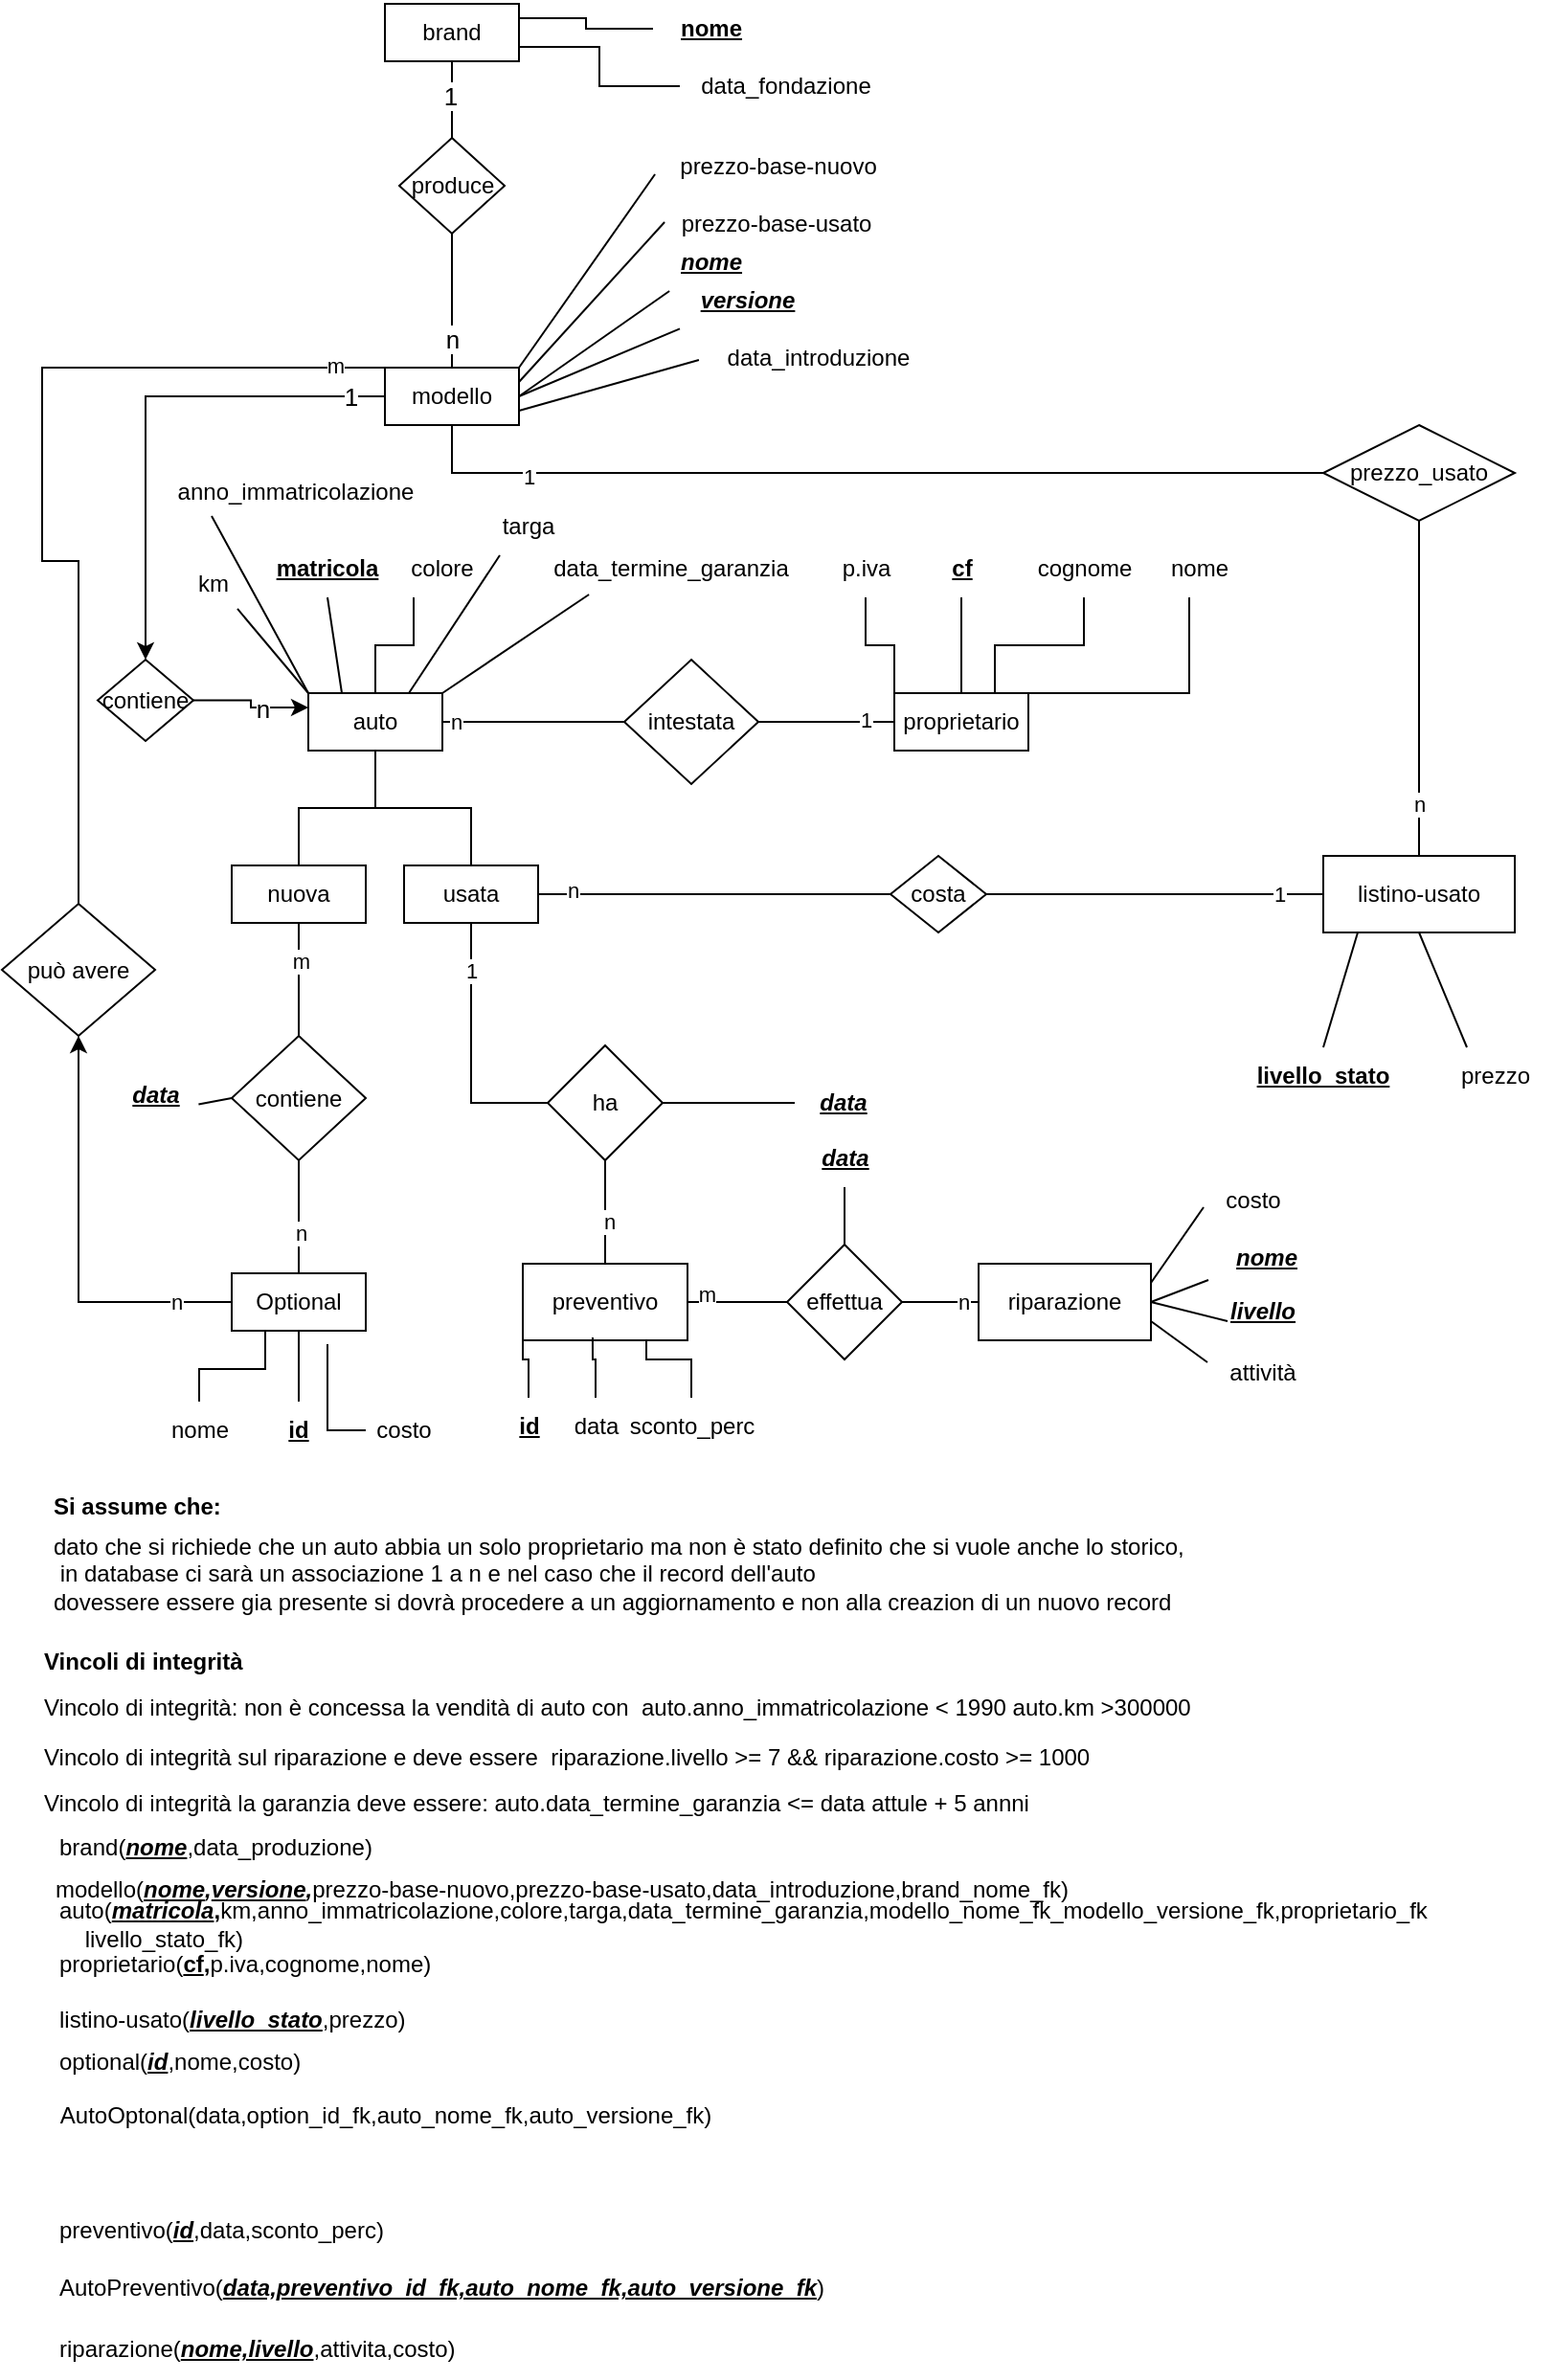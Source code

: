 <mxfile version="22.1.5" type="github">
  <diagram name="Pagina-1" id="jGf_04mg0V8zM4tONkqc">
    <mxGraphModel dx="1005" dy="646" grid="1" gridSize="10" guides="1" tooltips="1" connect="1" arrows="1" fold="1" page="1" pageScale="1" pageWidth="827" pageHeight="1169" math="0" shadow="0">
      <root>
        <mxCell id="0" />
        <mxCell id="1" parent="0" />
        <mxCell id="hDRF6CQTf330OuFsjU3R-10" style="edgeStyle=orthogonalEdgeStyle;rounded=0;orthogonalLoop=1;jettySize=auto;html=1;entryX=0;entryY=0.5;entryDx=0;entryDy=0;endArrow=none;endFill=0;" parent="1" source="hDRF6CQTf330OuFsjU3R-1" target="hDRF6CQTf330OuFsjU3R-9" edge="1">
          <mxGeometry relative="1" as="geometry" />
        </mxCell>
        <mxCell id="hDRF6CQTf330OuFsjU3R-26" value="n" style="edgeLabel;html=1;align=center;verticalAlign=middle;resizable=0;points=[];" parent="hDRF6CQTf330OuFsjU3R-10" vertex="1" connectable="0">
          <mxGeometry x="-0.34" relative="1" as="geometry">
            <mxPoint x="-25" as="offset" />
          </mxGeometry>
        </mxCell>
        <mxCell id="hDRF6CQTf330OuFsjU3R-1" value="auto" style="rounded=0;whiteSpace=wrap;html=1;" parent="1" vertex="1">
          <mxGeometry x="170" y="390" width="70" height="30" as="geometry" />
        </mxCell>
        <mxCell id="hDRF6CQTf330OuFsjU3R-15" style="edgeStyle=orthogonalEdgeStyle;rounded=0;orthogonalLoop=1;jettySize=auto;html=1;entryX=0.5;entryY=0;entryDx=0;entryDy=0;endArrow=none;endFill=0;exitX=0.5;exitY=1;exitDx=0;exitDy=0;" parent="1" source="hDRF6CQTf330OuFsjU3R-2" target="hDRF6CQTf330OuFsjU3R-14" edge="1">
          <mxGeometry relative="1" as="geometry">
            <mxPoint x="115" y="510" as="sourcePoint" />
            <mxPoint x="115" y="569" as="targetPoint" />
          </mxGeometry>
        </mxCell>
        <mxCell id="hDRF6CQTf330OuFsjU3R-31" value="m" style="edgeLabel;html=1;align=center;verticalAlign=middle;resizable=0;points=[];" parent="hDRF6CQTf330OuFsjU3R-15" vertex="1" connectable="0">
          <mxGeometry x="-0.322" y="1" relative="1" as="geometry">
            <mxPoint as="offset" />
          </mxGeometry>
        </mxCell>
        <mxCell id="hDRF6CQTf330OuFsjU3R-47" style="edgeStyle=orthogonalEdgeStyle;rounded=0;orthogonalLoop=1;jettySize=auto;html=1;entryX=0.5;entryY=1;entryDx=0;entryDy=0;endArrow=none;endFill=0;" parent="1" source="hDRF6CQTf330OuFsjU3R-2" target="hDRF6CQTf330OuFsjU3R-1" edge="1">
          <mxGeometry relative="1" as="geometry">
            <mxPoint x="200" y="440" as="targetPoint" />
          </mxGeometry>
        </mxCell>
        <mxCell id="hDRF6CQTf330OuFsjU3R-2" value="nuova" style="rounded=0;whiteSpace=wrap;html=1;" parent="1" vertex="1">
          <mxGeometry x="130" y="480" width="70" height="30" as="geometry" />
        </mxCell>
        <mxCell id="hDRF6CQTf330OuFsjU3R-48" style="edgeStyle=orthogonalEdgeStyle;rounded=0;orthogonalLoop=1;jettySize=auto;html=1;entryX=0.5;entryY=1;entryDx=0;entryDy=0;endArrow=none;endFill=0;" parent="1" source="hDRF6CQTf330OuFsjU3R-3" target="hDRF6CQTf330OuFsjU3R-1" edge="1">
          <mxGeometry relative="1" as="geometry" />
        </mxCell>
        <mxCell id="hDRF6CQTf330OuFsjU3R-3" value="usata" style="rounded=0;whiteSpace=wrap;html=1;" parent="1" vertex="1">
          <mxGeometry x="220" y="480" width="70" height="30" as="geometry" />
        </mxCell>
        <mxCell id="hDRF6CQTf330OuFsjU3R-94" value="" style="edgeStyle=orthogonalEdgeStyle;rounded=0;orthogonalLoop=1;jettySize=auto;html=1;" parent="1" source="hDRF6CQTf330OuFsjU3R-4" target="hDRF6CQTf330OuFsjU3R-93" edge="1">
          <mxGeometry relative="1" as="geometry" />
        </mxCell>
        <mxCell id="hDRF6CQTf330OuFsjU3R-97" value="n" style="edgeLabel;html=1;align=center;verticalAlign=middle;resizable=0;points=[];" parent="hDRF6CQTf330OuFsjU3R-94" vertex="1" connectable="0">
          <mxGeometry x="-0.735" relative="1" as="geometry">
            <mxPoint as="offset" />
          </mxGeometry>
        </mxCell>
        <mxCell id="hDRF6CQTf330OuFsjU3R-4" value="Optional" style="rounded=0;whiteSpace=wrap;html=1;" parent="1" vertex="1">
          <mxGeometry x="130" y="693" width="70" height="30" as="geometry" />
        </mxCell>
        <mxCell id="hDRF6CQTf330OuFsjU3R-11" style="edgeStyle=orthogonalEdgeStyle;rounded=0;orthogonalLoop=1;jettySize=auto;html=1;entryX=1;entryY=0.5;entryDx=0;entryDy=0;endArrow=none;endFill=0;" parent="1" source="hDRF6CQTf330OuFsjU3R-5" target="hDRF6CQTf330OuFsjU3R-9" edge="1">
          <mxGeometry relative="1" as="geometry" />
        </mxCell>
        <mxCell id="hDRF6CQTf330OuFsjU3R-27" value="1" style="edgeLabel;html=1;align=center;verticalAlign=middle;resizable=0;points=[];" parent="hDRF6CQTf330OuFsjU3R-11" vertex="1" connectable="0">
          <mxGeometry x="-0.564" y="-1" relative="1" as="geometry">
            <mxPoint as="offset" />
          </mxGeometry>
        </mxCell>
        <mxCell id="hDRF6CQTf330OuFsjU3R-5" value="proprietario" style="rounded=0;whiteSpace=wrap;html=1;" parent="1" vertex="1">
          <mxGeometry x="476" y="390" width="70" height="30" as="geometry" />
        </mxCell>
        <mxCell id="hDRF6CQTf330OuFsjU3R-9" value="intestata" style="rhombus;whiteSpace=wrap;html=1;" parent="1" vertex="1">
          <mxGeometry x="335" y="372.5" width="70" height="65" as="geometry" />
        </mxCell>
        <mxCell id="hDRF6CQTf330OuFsjU3R-16" style="edgeStyle=orthogonalEdgeStyle;rounded=0;orthogonalLoop=1;jettySize=auto;html=1;entryX=0.5;entryY=0;entryDx=0;entryDy=0;endArrow=none;endFill=0;exitX=0.5;exitY=1;exitDx=0;exitDy=0;" parent="1" source="hDRF6CQTf330OuFsjU3R-14" target="hDRF6CQTf330OuFsjU3R-4" edge="1">
          <mxGeometry relative="1" as="geometry">
            <mxPoint x="125" y="634" as="sourcePoint" />
            <mxPoint x="125" y="693" as="targetPoint" />
          </mxGeometry>
        </mxCell>
        <mxCell id="hDRF6CQTf330OuFsjU3R-30" value="n" style="edgeLabel;html=1;align=center;verticalAlign=middle;resizable=0;points=[];" parent="hDRF6CQTf330OuFsjU3R-16" vertex="1" connectable="0">
          <mxGeometry x="0.288" y="1" relative="1" as="geometry">
            <mxPoint as="offset" />
          </mxGeometry>
        </mxCell>
        <mxCell id="hDRF6CQTf330OuFsjU3R-14" value="contiene" style="rhombus;whiteSpace=wrap;html=1;" parent="1" vertex="1">
          <mxGeometry x="130" y="569" width="70" height="65" as="geometry" />
        </mxCell>
        <mxCell id="hDRF6CQTf330OuFsjU3R-20" value="&lt;b&gt;matricola&lt;/b&gt;" style="text;html=1;strokeColor=none;fillColor=none;align=center;verticalAlign=middle;whiteSpace=wrap;rounded=0;fontStyle=4" parent="1" vertex="1">
          <mxGeometry x="150" y="310" width="60" height="30" as="geometry" />
        </mxCell>
        <mxCell id="hDRF6CQTf330OuFsjU3R-40" style="edgeStyle=orthogonalEdgeStyle;rounded=0;orthogonalLoop=1;jettySize=auto;html=1;exitX=0.25;exitY=1;exitDx=0;exitDy=0;entryX=0.5;entryY=0;entryDx=0;entryDy=0;endArrow=none;endFill=0;" parent="1" source="hDRF6CQTf330OuFsjU3R-21" target="hDRF6CQTf330OuFsjU3R-1" edge="1">
          <mxGeometry relative="1" as="geometry" />
        </mxCell>
        <mxCell id="hDRF6CQTf330OuFsjU3R-21" value="colore" style="text;html=1;strokeColor=none;fillColor=none;align=center;verticalAlign=middle;whiteSpace=wrap;rounded=0;" parent="1" vertex="1">
          <mxGeometry x="210" y="310" width="60" height="30" as="geometry" />
        </mxCell>
        <mxCell id="hDRF6CQTf330OuFsjU3R-22" value="targa" style="text;html=1;strokeColor=none;fillColor=none;align=center;verticalAlign=middle;whiteSpace=wrap;rounded=0;" parent="1" vertex="1">
          <mxGeometry x="255" y="288" width="60" height="30" as="geometry" />
        </mxCell>
        <mxCell id="hDRF6CQTf330OuFsjU3R-39" style="edgeStyle=orthogonalEdgeStyle;rounded=0;orthogonalLoop=1;jettySize=auto;html=1;entryX=1;entryY=0;entryDx=0;entryDy=0;endArrow=none;endFill=0;" parent="1" source="hDRF6CQTf330OuFsjU3R-32" target="hDRF6CQTf330OuFsjU3R-5" edge="1">
          <mxGeometry relative="1" as="geometry">
            <Array as="points">
              <mxPoint x="630" y="390" />
            </Array>
          </mxGeometry>
        </mxCell>
        <mxCell id="hDRF6CQTf330OuFsjU3R-32" value="nome" style="text;html=1;align=center;verticalAlign=middle;resizable=0;points=[];autosize=1;strokeColor=none;fillColor=none;" parent="1" vertex="1">
          <mxGeometry x="610" y="310" width="50" height="30" as="geometry" />
        </mxCell>
        <mxCell id="hDRF6CQTf330OuFsjU3R-38" style="edgeStyle=orthogonalEdgeStyle;rounded=0;orthogonalLoop=1;jettySize=auto;html=1;entryX=0.75;entryY=0;entryDx=0;entryDy=0;endArrow=none;endFill=0;" parent="1" source="hDRF6CQTf330OuFsjU3R-33" target="hDRF6CQTf330OuFsjU3R-5" edge="1">
          <mxGeometry relative="1" as="geometry" />
        </mxCell>
        <mxCell id="hDRF6CQTf330OuFsjU3R-33" value="cognome" style="text;html=1;align=center;verticalAlign=middle;resizable=0;points=[];autosize=1;strokeColor=none;fillColor=none;" parent="1" vertex="1">
          <mxGeometry x="540" y="310" width="70" height="30" as="geometry" />
        </mxCell>
        <mxCell id="hDRF6CQTf330OuFsjU3R-37" style="edgeStyle=orthogonalEdgeStyle;rounded=0;orthogonalLoop=1;jettySize=auto;html=1;entryX=0.5;entryY=0;entryDx=0;entryDy=0;endArrow=none;endFill=0;" parent="1" source="hDRF6CQTf330OuFsjU3R-34" target="hDRF6CQTf330OuFsjU3R-5" edge="1">
          <mxGeometry relative="1" as="geometry" />
        </mxCell>
        <mxCell id="hDRF6CQTf330OuFsjU3R-34" value="&lt;b&gt;cf&lt;/b&gt;" style="text;html=1;align=center;verticalAlign=middle;resizable=0;points=[];autosize=1;strokeColor=none;fillColor=none;fontStyle=4" parent="1" vertex="1">
          <mxGeometry x="496" y="310" width="30" height="30" as="geometry" />
        </mxCell>
        <mxCell id="hDRF6CQTf330OuFsjU3R-36" style="edgeStyle=orthogonalEdgeStyle;rounded=0;orthogonalLoop=1;jettySize=auto;html=1;entryX=0;entryY=0;entryDx=0;entryDy=0;endArrow=none;endFill=0;" parent="1" source="hDRF6CQTf330OuFsjU3R-35" target="hDRF6CQTf330OuFsjU3R-5" edge="1">
          <mxGeometry relative="1" as="geometry" />
        </mxCell>
        <mxCell id="hDRF6CQTf330OuFsjU3R-35" value="p.iva" style="text;html=1;align=center;verticalAlign=middle;resizable=0;points=[];autosize=1;strokeColor=none;fillColor=none;" parent="1" vertex="1">
          <mxGeometry x="436" y="310" width="50" height="30" as="geometry" />
        </mxCell>
        <mxCell id="hDRF6CQTf330OuFsjU3R-57" value="" style="edgeStyle=orthogonalEdgeStyle;rounded=0;orthogonalLoop=1;jettySize=auto;html=1;endArrow=none;endFill=0;" parent="1" source="hDRF6CQTf330OuFsjU3R-43" target="hDRF6CQTf330OuFsjU3R-56" edge="1">
          <mxGeometry relative="1" as="geometry" />
        </mxCell>
        <mxCell id="hDRF6CQTf330OuFsjU3R-60" value="&lt;font style=&quot;font-size: 13px;&quot;&gt;1&lt;/font&gt;" style="edgeLabel;html=1;align=center;verticalAlign=middle;resizable=0;points=[];" parent="hDRF6CQTf330OuFsjU3R-57" vertex="1" connectable="0">
          <mxGeometry x="-0.1" y="-1" relative="1" as="geometry">
            <mxPoint as="offset" />
          </mxGeometry>
        </mxCell>
        <mxCell id="hDRF6CQTf330OuFsjU3R-43" value="brand" style="rounded=0;whiteSpace=wrap;html=1;" parent="1" vertex="1">
          <mxGeometry x="210" y="30" width="70" height="30" as="geometry" />
        </mxCell>
        <mxCell id="hDRF6CQTf330OuFsjU3R-80" value="" style="edgeStyle=orthogonalEdgeStyle;rounded=0;orthogonalLoop=1;jettySize=auto;html=1;" parent="1" source="hDRF6CQTf330OuFsjU3R-44" target="hDRF6CQTf330OuFsjU3R-79" edge="1">
          <mxGeometry relative="1" as="geometry" />
        </mxCell>
        <mxCell id="hDRF6CQTf330OuFsjU3R-83" value="&lt;font style=&quot;font-size: 13px;&quot;&gt;1&lt;/font&gt;" style="edgeLabel;html=1;align=center;verticalAlign=middle;resizable=0;points=[];" parent="hDRF6CQTf330OuFsjU3R-80" vertex="1" connectable="0">
          <mxGeometry x="-0.863" relative="1" as="geometry">
            <mxPoint as="offset" />
          </mxGeometry>
        </mxCell>
        <mxCell id="hDRF6CQTf330OuFsjU3R-44" value="modello" style="rounded=0;whiteSpace=wrap;html=1;" parent="1" vertex="1">
          <mxGeometry x="210" y="220" width="70" height="30" as="geometry" />
        </mxCell>
        <mxCell id="hDRF6CQTf330OuFsjU3R-73" style="edgeStyle=orthogonalEdgeStyle;rounded=0;orthogonalLoop=1;jettySize=auto;html=1;entryX=0.5;entryY=0;entryDx=0;entryDy=0;endArrow=none;endFill=0;" parent="1" source="hDRF6CQTf330OuFsjU3R-56" target="hDRF6CQTf330OuFsjU3R-44" edge="1">
          <mxGeometry relative="1" as="geometry" />
        </mxCell>
        <mxCell id="hDRF6CQTf330OuFsjU3R-78" value="&lt;font style=&quot;font-size: 13px;&quot;&gt;n&lt;/font&gt;" style="edgeLabel;html=1;align=center;verticalAlign=middle;resizable=0;points=[];" parent="hDRF6CQTf330OuFsjU3R-73" vertex="1" connectable="0">
          <mxGeometry x="0.571" relative="1" as="geometry">
            <mxPoint as="offset" />
          </mxGeometry>
        </mxCell>
        <mxCell id="hDRF6CQTf330OuFsjU3R-56" value="produce" style="rhombus;whiteSpace=wrap;html=1;rounded=0;" parent="1" vertex="1">
          <mxGeometry x="217.5" y="100" width="55" height="50" as="geometry" />
        </mxCell>
        <mxCell id="hDRF6CQTf330OuFsjU3R-69" style="edgeStyle=orthogonalEdgeStyle;rounded=0;orthogonalLoop=1;jettySize=auto;html=1;endArrow=none;endFill=0;" parent="1" source="hDRF6CQTf330OuFsjU3R-61" edge="1">
          <mxGeometry relative="1" as="geometry">
            <mxPoint x="180" y="730" as="targetPoint" />
          </mxGeometry>
        </mxCell>
        <mxCell id="hDRF6CQTf330OuFsjU3R-61" value="costo" style="text;html=1;strokeColor=none;fillColor=none;align=center;verticalAlign=middle;whiteSpace=wrap;rounded=0;" parent="1" vertex="1">
          <mxGeometry x="200" y="760" width="40" height="30" as="geometry" />
        </mxCell>
        <mxCell id="hDRF6CQTf330OuFsjU3R-67" style="edgeStyle=orthogonalEdgeStyle;rounded=0;orthogonalLoop=1;jettySize=auto;html=1;entryX=0.5;entryY=1;entryDx=0;entryDy=0;endArrow=none;endFill=0;" parent="1" source="hDRF6CQTf330OuFsjU3R-63" target="hDRF6CQTf330OuFsjU3R-4" edge="1">
          <mxGeometry relative="1" as="geometry" />
        </mxCell>
        <mxCell id="hDRF6CQTf330OuFsjU3R-63" value="&lt;b&gt;id&lt;/b&gt;" style="text;html=1;strokeColor=none;fillColor=none;align=center;verticalAlign=middle;whiteSpace=wrap;rounded=0;fontStyle=4" parent="1" vertex="1">
          <mxGeometry x="140" y="760" width="50" height="30" as="geometry" />
        </mxCell>
        <mxCell id="hDRF6CQTf330OuFsjU3R-76" style="edgeStyle=orthogonalEdgeStyle;rounded=0;orthogonalLoop=1;jettySize=auto;html=1;entryX=1;entryY=0.25;entryDx=0;entryDy=0;endArrow=none;endFill=0;" parent="1" source="hDRF6CQTf330OuFsjU3R-74" target="hDRF6CQTf330OuFsjU3R-43" edge="1">
          <mxGeometry relative="1" as="geometry" />
        </mxCell>
        <mxCell id="hDRF6CQTf330OuFsjU3R-74" value="&lt;b&gt;nome&lt;/b&gt;" style="text;html=1;align=center;verticalAlign=middle;resizable=0;points=[];autosize=1;strokeColor=none;fillColor=none;fontStyle=4" parent="1" vertex="1">
          <mxGeometry x="350" y="28" width="60" height="30" as="geometry" />
        </mxCell>
        <mxCell id="hDRF6CQTf330OuFsjU3R-77" style="edgeStyle=orthogonalEdgeStyle;rounded=0;orthogonalLoop=1;jettySize=auto;html=1;entryX=1;entryY=0.75;entryDx=0;entryDy=0;endArrow=none;endFill=0;" parent="1" source="hDRF6CQTf330OuFsjU3R-75" target="hDRF6CQTf330OuFsjU3R-43" edge="1">
          <mxGeometry relative="1" as="geometry" />
        </mxCell>
        <mxCell id="hDRF6CQTf330OuFsjU3R-75" value="data_fondazione" style="text;html=1;align=center;verticalAlign=middle;resizable=0;points=[];autosize=1;strokeColor=none;fillColor=none;" parent="1" vertex="1">
          <mxGeometry x="364" y="58" width="110" height="30" as="geometry" />
        </mxCell>
        <mxCell id="hDRF6CQTf330OuFsjU3R-81" style="edgeStyle=orthogonalEdgeStyle;rounded=0;orthogonalLoop=1;jettySize=auto;html=1;entryX=0;entryY=0.25;entryDx=0;entryDy=0;" parent="1" source="hDRF6CQTf330OuFsjU3R-79" target="hDRF6CQTf330OuFsjU3R-1" edge="1">
          <mxGeometry relative="1" as="geometry" />
        </mxCell>
        <mxCell id="hDRF6CQTf330OuFsjU3R-82" value="&lt;font style=&quot;font-size: 13px;&quot;&gt;n&lt;/font&gt;" style="edgeLabel;html=1;align=center;verticalAlign=middle;resizable=0;points=[];" parent="hDRF6CQTf330OuFsjU3R-81" vertex="1" connectable="0">
          <mxGeometry x="0.216" y="1" relative="1" as="geometry">
            <mxPoint y="1" as="offset" />
          </mxGeometry>
        </mxCell>
        <mxCell id="hDRF6CQTf330OuFsjU3R-79" value="contiene" style="rhombus;whiteSpace=wrap;html=1;rounded=0;" parent="1" vertex="1">
          <mxGeometry x="60" y="372.5" width="50" height="42.5" as="geometry" />
        </mxCell>
        <mxCell id="hDRF6CQTf330OuFsjU3R-84" value="&lt;i&gt;&lt;b&gt;nome&lt;/b&gt;&lt;/i&gt;" style="text;html=1;align=center;verticalAlign=middle;resizable=0;points=[];autosize=1;strokeColor=none;fillColor=none;fontStyle=4" parent="1" vertex="1">
          <mxGeometry x="350" y="150" width="60" height="30" as="geometry" />
        </mxCell>
        <mxCell id="hDRF6CQTf330OuFsjU3R-85" value="&lt;b&gt;&lt;i&gt;versione&lt;/i&gt;&lt;/b&gt;" style="text;html=1;align=center;verticalAlign=middle;resizable=0;points=[];autosize=1;strokeColor=none;fillColor=none;fontStyle=4" parent="1" vertex="1">
          <mxGeometry x="364" y="170" width="70" height="30" as="geometry" />
        </mxCell>
        <mxCell id="hDRF6CQTf330OuFsjU3R-86" value="data_introduzione" style="text;html=1;align=center;verticalAlign=middle;resizable=0;points=[];autosize=1;strokeColor=none;fillColor=none;" parent="1" vertex="1">
          <mxGeometry x="376" y="200" width="120" height="30" as="geometry" />
        </mxCell>
        <mxCell id="hDRF6CQTf330OuFsjU3R-91" value="nome" style="text;html=1;align=center;verticalAlign=middle;resizable=0;points=[];autosize=1;strokeColor=none;fillColor=none;" parent="1" vertex="1">
          <mxGeometry x="88" y="760" width="50" height="30" as="geometry" />
        </mxCell>
        <mxCell id="hDRF6CQTf330OuFsjU3R-92" style="edgeStyle=orthogonalEdgeStyle;rounded=0;orthogonalLoop=1;jettySize=auto;html=1;exitX=0.25;exitY=1;exitDx=0;exitDy=0;endArrow=none;endFill=0;" parent="1" source="hDRF6CQTf330OuFsjU3R-4" target="hDRF6CQTf330OuFsjU3R-91" edge="1">
          <mxGeometry relative="1" as="geometry" />
        </mxCell>
        <mxCell id="hDRF6CQTf330OuFsjU3R-95" style="edgeStyle=orthogonalEdgeStyle;rounded=0;orthogonalLoop=1;jettySize=auto;html=1;entryX=0.114;entryY=0;entryDx=0;entryDy=0;entryPerimeter=0;endArrow=none;endFill=0;" parent="1" source="hDRF6CQTf330OuFsjU3R-93" target="hDRF6CQTf330OuFsjU3R-44" edge="1">
          <mxGeometry relative="1" as="geometry">
            <mxPoint x="220" y="160" as="targetPoint" />
            <Array as="points">
              <mxPoint x="50" y="321" />
              <mxPoint x="31" y="321" />
              <mxPoint x="31" y="220" />
            </Array>
          </mxGeometry>
        </mxCell>
        <mxCell id="hDRF6CQTf330OuFsjU3R-96" value="m" style="edgeLabel;html=1;align=center;verticalAlign=middle;resizable=0;points=[];" parent="hDRF6CQTf330OuFsjU3R-95" vertex="1" connectable="0">
          <mxGeometry x="0.86" y="1" relative="1" as="geometry">
            <mxPoint as="offset" />
          </mxGeometry>
        </mxCell>
        <mxCell id="hDRF6CQTf330OuFsjU3R-93" value="può avere" style="rhombus;whiteSpace=wrap;html=1;rounded=0;" parent="1" vertex="1">
          <mxGeometry x="10" y="500" width="80" height="69" as="geometry" />
        </mxCell>
        <mxCell id="hDRF6CQTf330OuFsjU3R-98" value="prezzo-base-usato" style="text;html=1;align=center;verticalAlign=middle;resizable=0;points=[];autosize=1;strokeColor=none;fillColor=none;" parent="1" vertex="1">
          <mxGeometry x="354" y="130" width="120" height="30" as="geometry" />
        </mxCell>
        <mxCell id="hDRF6CQTf330OuFsjU3R-103" value="prezzo-base-nuovo" style="text;html=1;align=center;verticalAlign=middle;resizable=0;points=[];autosize=1;strokeColor=none;fillColor=none;" parent="1" vertex="1">
          <mxGeometry x="350" y="100" width="130" height="30" as="geometry" />
        </mxCell>
        <mxCell id="hDRF6CQTf330OuFsjU3R-106" value="" style="endArrow=none;html=1;rounded=0;entryX=0.008;entryY=0.633;entryDx=0;entryDy=0;entryPerimeter=0;" parent="1" target="hDRF6CQTf330OuFsjU3R-103" edge="1">
          <mxGeometry width="50" height="50" relative="1" as="geometry">
            <mxPoint x="280" y="220" as="sourcePoint" />
            <mxPoint x="330" y="170" as="targetPoint" />
          </mxGeometry>
        </mxCell>
        <mxCell id="hDRF6CQTf330OuFsjU3R-107" value="" style="endArrow=none;html=1;rounded=0;exitX=1;exitY=0.25;exitDx=0;exitDy=0;entryX=0.017;entryY=0.467;entryDx=0;entryDy=0;entryPerimeter=0;" parent="1" source="hDRF6CQTf330OuFsjU3R-44" target="hDRF6CQTf330OuFsjU3R-98" edge="1">
          <mxGeometry width="50" height="50" relative="1" as="geometry">
            <mxPoint x="280" y="220" as="sourcePoint" />
            <mxPoint x="322.5" y="180" as="targetPoint" />
          </mxGeometry>
        </mxCell>
        <mxCell id="hDRF6CQTf330OuFsjU3R-108" value="" style="endArrow=none;html=1;rounded=0;entryX=1;entryY=0.5;entryDx=0;entryDy=0;" parent="1" source="hDRF6CQTf330OuFsjU3R-84" target="hDRF6CQTf330OuFsjU3R-44" edge="1">
          <mxGeometry width="50" height="50" relative="1" as="geometry">
            <mxPoint x="460" y="540" as="sourcePoint" />
            <mxPoint x="510" y="490" as="targetPoint" />
          </mxGeometry>
        </mxCell>
        <mxCell id="hDRF6CQTf330OuFsjU3R-109" value="" style="endArrow=none;html=1;rounded=0;entryX=1;entryY=0.5;entryDx=0;entryDy=0;" parent="1" source="hDRF6CQTf330OuFsjU3R-85" target="hDRF6CQTf330OuFsjU3R-44" edge="1">
          <mxGeometry width="50" height="50" relative="1" as="geometry">
            <mxPoint x="460" y="540" as="sourcePoint" />
            <mxPoint x="510" y="490" as="targetPoint" />
          </mxGeometry>
        </mxCell>
        <mxCell id="hDRF6CQTf330OuFsjU3R-110" value="" style="endArrow=none;html=1;rounded=0;entryX=1;entryY=0.75;entryDx=0;entryDy=0;exitX=-0.017;exitY=0.533;exitDx=0;exitDy=0;exitPerimeter=0;" parent="1" source="hDRF6CQTf330OuFsjU3R-86" target="hDRF6CQTf330OuFsjU3R-44" edge="1">
          <mxGeometry width="50" height="50" relative="1" as="geometry">
            <mxPoint x="460" y="540" as="sourcePoint" />
            <mxPoint x="510" y="490" as="targetPoint" />
          </mxGeometry>
        </mxCell>
        <mxCell id="hDRF6CQTf330OuFsjU3R-113" style="edgeStyle=orthogonalEdgeStyle;rounded=0;orthogonalLoop=1;jettySize=auto;html=1;exitX=0;exitY=0.5;exitDx=0;exitDy=0;entryX=1;entryY=0.5;entryDx=0;entryDy=0;endArrow=none;endFill=0;" parent="1" source="hDRF6CQTf330OuFsjU3R-111" target="hDRF6CQTf330OuFsjU3R-112" edge="1">
          <mxGeometry relative="1" as="geometry" />
        </mxCell>
        <mxCell id="hDRF6CQTf330OuFsjU3R-116" value="1" style="edgeLabel;html=1;align=center;verticalAlign=middle;resizable=0;points=[];" parent="hDRF6CQTf330OuFsjU3R-113" vertex="1" connectable="0">
          <mxGeometry x="-0.739" relative="1" as="geometry">
            <mxPoint as="offset" />
          </mxGeometry>
        </mxCell>
        <mxCell id="hDRF6CQTf330OuFsjU3R-111" value="listino-usato" style="whiteSpace=wrap;html=1;" parent="1" vertex="1">
          <mxGeometry x="700" y="475" width="100" height="40" as="geometry" />
        </mxCell>
        <mxCell id="hDRF6CQTf330OuFsjU3R-114" style="edgeStyle=orthogonalEdgeStyle;rounded=0;orthogonalLoop=1;jettySize=auto;html=1;entryX=1;entryY=0.5;entryDx=0;entryDy=0;endArrow=none;endFill=0;" parent="1" source="hDRF6CQTf330OuFsjU3R-112" target="hDRF6CQTf330OuFsjU3R-3" edge="1">
          <mxGeometry relative="1" as="geometry" />
        </mxCell>
        <mxCell id="hDRF6CQTf330OuFsjU3R-115" value="n" style="edgeLabel;html=1;align=center;verticalAlign=middle;resizable=0;points=[];" parent="hDRF6CQTf330OuFsjU3R-114" vertex="1" connectable="0">
          <mxGeometry x="0.804" y="-2" relative="1" as="geometry">
            <mxPoint as="offset" />
          </mxGeometry>
        </mxCell>
        <mxCell id="hDRF6CQTf330OuFsjU3R-112" value="costa" style="rhombus;whiteSpace=wrap;html=1;" parent="1" vertex="1">
          <mxGeometry x="474" y="475" width="50" height="40" as="geometry" />
        </mxCell>
        <mxCell id="hDRF6CQTf330OuFsjU3R-118" style="edgeStyle=orthogonalEdgeStyle;rounded=0;orthogonalLoop=1;jettySize=auto;html=1;entryX=0.5;entryY=1;entryDx=0;entryDy=0;endArrow=none;endFill=0;" parent="1" source="hDRF6CQTf330OuFsjU3R-117" target="hDRF6CQTf330OuFsjU3R-44" edge="1">
          <mxGeometry relative="1" as="geometry" />
        </mxCell>
        <mxCell id="hDRF6CQTf330OuFsjU3R-121" value="1" style="edgeLabel;html=1;align=center;verticalAlign=middle;resizable=0;points=[];" parent="hDRF6CQTf330OuFsjU3R-118" vertex="1" connectable="0">
          <mxGeometry x="0.732" y="2" relative="1" as="geometry">
            <mxPoint as="offset" />
          </mxGeometry>
        </mxCell>
        <mxCell id="hDRF6CQTf330OuFsjU3R-119" style="edgeStyle=orthogonalEdgeStyle;rounded=0;orthogonalLoop=1;jettySize=auto;html=1;endArrow=none;endFill=0;" parent="1" source="hDRF6CQTf330OuFsjU3R-117" target="hDRF6CQTf330OuFsjU3R-111" edge="1">
          <mxGeometry relative="1" as="geometry" />
        </mxCell>
        <mxCell id="hDRF6CQTf330OuFsjU3R-120" value="n" style="edgeLabel;html=1;align=center;verticalAlign=middle;resizable=0;points=[];" parent="hDRF6CQTf330OuFsjU3R-119" vertex="1" connectable="0">
          <mxGeometry x="0.691" relative="1" as="geometry">
            <mxPoint as="offset" />
          </mxGeometry>
        </mxCell>
        <mxCell id="hDRF6CQTf330OuFsjU3R-117" value="prezzo_usato" style="rhombus;whiteSpace=wrap;html=1;" parent="1" vertex="1">
          <mxGeometry x="700" y="250" width="100" height="50" as="geometry" />
        </mxCell>
        <mxCell id="hDRF6CQTf330OuFsjU3R-122" value="km" style="text;html=1;align=center;verticalAlign=middle;resizable=0;points=[];autosize=1;strokeColor=none;fillColor=none;" parent="1" vertex="1">
          <mxGeometry x="100" y="318" width="40" height="30" as="geometry" />
        </mxCell>
        <mxCell id="hDRF6CQTf330OuFsjU3R-123" value="" style="endArrow=none;html=1;rounded=0;exitX=0.825;exitY=0.933;exitDx=0;exitDy=0;exitPerimeter=0;entryX=0;entryY=0;entryDx=0;entryDy=0;" parent="1" source="hDRF6CQTf330OuFsjU3R-122" target="hDRF6CQTf330OuFsjU3R-1" edge="1">
          <mxGeometry width="50" height="50" relative="1" as="geometry">
            <mxPoint x="400" y="540" as="sourcePoint" />
            <mxPoint x="450" y="490" as="targetPoint" />
          </mxGeometry>
        </mxCell>
        <mxCell id="hDRF6CQTf330OuFsjU3R-124" value="" style="endArrow=none;html=1;rounded=0;entryX=0.5;entryY=1;entryDx=0;entryDy=0;exitX=0.25;exitY=0;exitDx=0;exitDy=0;" parent="1" source="hDRF6CQTf330OuFsjU3R-1" target="hDRF6CQTf330OuFsjU3R-20" edge="1">
          <mxGeometry width="50" height="50" relative="1" as="geometry">
            <mxPoint x="400" y="540" as="sourcePoint" />
            <mxPoint x="450" y="490" as="targetPoint" />
          </mxGeometry>
        </mxCell>
        <mxCell id="hDRF6CQTf330OuFsjU3R-125" value="prezzo" style="text;html=1;strokeColor=none;fillColor=none;align=center;verticalAlign=middle;whiteSpace=wrap;rounded=0;" parent="1" vertex="1">
          <mxGeometry x="760" y="575" width="60" height="30" as="geometry" />
        </mxCell>
        <mxCell id="hDRF6CQTf330OuFsjU3R-126" value="&lt;b&gt;livello_stato&lt;/b&gt;" style="text;html=1;strokeColor=none;fillColor=none;align=center;verticalAlign=middle;whiteSpace=wrap;rounded=0;fontStyle=4" parent="1" vertex="1">
          <mxGeometry x="660" y="575" width="80" height="30" as="geometry" />
        </mxCell>
        <mxCell id="hDRF6CQTf330OuFsjU3R-128" value="" style="endArrow=none;html=1;rounded=0;entryX=0.18;entryY=1;entryDx=0;entryDy=0;entryPerimeter=0;exitX=0.5;exitY=0;exitDx=0;exitDy=0;" parent="1" source="hDRF6CQTf330OuFsjU3R-126" target="hDRF6CQTf330OuFsjU3R-111" edge="1">
          <mxGeometry width="50" height="50" relative="1" as="geometry">
            <mxPoint x="440" y="540" as="sourcePoint" />
            <mxPoint x="490" y="490" as="targetPoint" />
          </mxGeometry>
        </mxCell>
        <mxCell id="hDRF6CQTf330OuFsjU3R-129" value="" style="endArrow=none;html=1;rounded=0;entryX=0.5;entryY=1;entryDx=0;entryDy=0;exitX=0.25;exitY=0;exitDx=0;exitDy=0;" parent="1" source="hDRF6CQTf330OuFsjU3R-125" target="hDRF6CQTf330OuFsjU3R-111" edge="1">
          <mxGeometry width="50" height="50" relative="1" as="geometry">
            <mxPoint x="440" y="540" as="sourcePoint" />
            <mxPoint x="490" y="490" as="targetPoint" />
          </mxGeometry>
        </mxCell>
        <mxCell id="hDRF6CQTf330OuFsjU3R-130" value="preventivo" style="whiteSpace=wrap;html=1;" parent="1" vertex="1">
          <mxGeometry x="282" y="688" width="86" height="40" as="geometry" />
        </mxCell>
        <mxCell id="hDRF6CQTf330OuFsjU3R-136" style="edgeStyle=orthogonalEdgeStyle;rounded=0;orthogonalLoop=1;jettySize=auto;html=1;entryX=0.5;entryY=1;entryDx=0;entryDy=0;endArrow=none;endFill=0;" parent="1" source="hDRF6CQTf330OuFsjU3R-135" target="hDRF6CQTf330OuFsjU3R-3" edge="1">
          <mxGeometry relative="1" as="geometry" />
        </mxCell>
        <mxCell id="hDRF6CQTf330OuFsjU3R-139" value="1" style="edgeLabel;html=1;align=center;verticalAlign=middle;resizable=0;points=[];" parent="hDRF6CQTf330OuFsjU3R-136" vertex="1" connectable="0">
          <mxGeometry x="0.652" y="1" relative="1" as="geometry">
            <mxPoint x="1" y="1" as="offset" />
          </mxGeometry>
        </mxCell>
        <mxCell id="hDRF6CQTf330OuFsjU3R-137" style="edgeStyle=orthogonalEdgeStyle;rounded=0;orthogonalLoop=1;jettySize=auto;html=1;entryX=0.5;entryY=0;entryDx=0;entryDy=0;endArrow=none;endFill=0;" parent="1" source="hDRF6CQTf330OuFsjU3R-135" target="hDRF6CQTf330OuFsjU3R-130" edge="1">
          <mxGeometry relative="1" as="geometry" />
        </mxCell>
        <mxCell id="hDRF6CQTf330OuFsjU3R-138" value="n" style="edgeLabel;html=1;align=center;verticalAlign=middle;resizable=0;points=[];" parent="hDRF6CQTf330OuFsjU3R-137" vertex="1" connectable="0">
          <mxGeometry x="0.189" y="2" relative="1" as="geometry">
            <mxPoint as="offset" />
          </mxGeometry>
        </mxCell>
        <mxCell id="hDRF6CQTf330OuFsjU3R-135" value="ha" style="rhombus;whiteSpace=wrap;html=1;" parent="1" vertex="1">
          <mxGeometry x="295" y="574" width="60" height="60" as="geometry" />
        </mxCell>
        <mxCell id="hDRF6CQTf330OuFsjU3R-149" style="edgeStyle=orthogonalEdgeStyle;rounded=0;orthogonalLoop=1;jettySize=auto;html=1;exitX=0;exitY=0.5;exitDx=0;exitDy=0;entryX=1;entryY=0.5;entryDx=0;entryDy=0;endArrow=none;endFill=0;" parent="1" source="hDRF6CQTf330OuFsjU3R-140" target="hDRF6CQTf330OuFsjU3R-147" edge="1">
          <mxGeometry relative="1" as="geometry" />
        </mxCell>
        <mxCell id="hDRF6CQTf330OuFsjU3R-152" value="n" style="edgeLabel;html=1;align=center;verticalAlign=middle;resizable=0;points=[];" parent="hDRF6CQTf330OuFsjU3R-149" vertex="1" connectable="0">
          <mxGeometry x="-0.525" relative="1" as="geometry">
            <mxPoint x="1" as="offset" />
          </mxGeometry>
        </mxCell>
        <mxCell id="hDRF6CQTf330OuFsjU3R-140" value="riparazione" style="whiteSpace=wrap;html=1;" parent="1" vertex="1">
          <mxGeometry x="520" y="688" width="90" height="40" as="geometry" />
        </mxCell>
        <mxCell id="hDRF6CQTf330OuFsjU3R-141" value="&lt;span&gt;&lt;span&gt;livello&lt;/span&gt;&lt;/span&gt;" style="text;html=1;align=center;verticalAlign=middle;resizable=0;points=[];autosize=1;strokeColor=none;fillColor=none;fontStyle=7" parent="1" vertex="1">
          <mxGeometry x="638" y="698" width="60" height="30" as="geometry" />
        </mxCell>
        <mxCell id="hDRF6CQTf330OuFsjU3R-145" value="" style="endArrow=none;html=1;rounded=0;entryX=-0.01;entryY=0.617;entryDx=0;entryDy=0;entryPerimeter=0;exitX=1;exitY=0.25;exitDx=0;exitDy=0;" parent="1" source="hDRF6CQTf330OuFsjU3R-140" target="hDRF6CQTf330OuFsjU3R-183" edge="1">
          <mxGeometry width="50" height="50" relative="1" as="geometry">
            <mxPoint x="530" y="500" as="sourcePoint" />
            <mxPoint x="639.45" y="675.49" as="targetPoint" />
          </mxGeometry>
        </mxCell>
        <mxCell id="hDRF6CQTf330OuFsjU3R-146" value="" style="endArrow=none;html=1;rounded=0;entryX=0.2;entryY=0.667;entryDx=0;entryDy=0;entryPerimeter=0;exitX=1;exitY=0.5;exitDx=0;exitDy=0;" parent="1" source="hDRF6CQTf330OuFsjU3R-140" target="hDRF6CQTf330OuFsjU3R-141" edge="1">
          <mxGeometry width="50" height="50" relative="1" as="geometry">
            <mxPoint x="530" y="500" as="sourcePoint" />
            <mxPoint x="580" y="450" as="targetPoint" />
          </mxGeometry>
        </mxCell>
        <mxCell id="hDRF6CQTf330OuFsjU3R-150" style="edgeStyle=orthogonalEdgeStyle;rounded=0;orthogonalLoop=1;jettySize=auto;html=1;entryX=1;entryY=0.5;entryDx=0;entryDy=0;endArrow=none;endFill=0;" parent="1" source="hDRF6CQTf330OuFsjU3R-147" target="hDRF6CQTf330OuFsjU3R-130" edge="1">
          <mxGeometry relative="1" as="geometry" />
        </mxCell>
        <mxCell id="hDRF6CQTf330OuFsjU3R-151" value="m" style="edgeLabel;html=1;align=center;verticalAlign=middle;resizable=0;points=[];" parent="hDRF6CQTf330OuFsjU3R-150" vertex="1" connectable="0">
          <mxGeometry x="0.635" y="-4" relative="1" as="geometry">
            <mxPoint as="offset" />
          </mxGeometry>
        </mxCell>
        <mxCell id="hDRF6CQTf330OuFsjU3R-147" value="effettua" style="rhombus;whiteSpace=wrap;html=1;" parent="1" vertex="1">
          <mxGeometry x="420" y="678" width="60" height="60" as="geometry" />
        </mxCell>
        <mxCell id="hDRF6CQTf330OuFsjU3R-154" value="&lt;b&gt;Si assume che:&lt;/b&gt;" style="text;html=1;align=left;verticalAlign=middle;resizable=0;points=[];autosize=1;strokeColor=none;fillColor=none;" parent="1" vertex="1">
          <mxGeometry x="35" y="800" width="110" height="30" as="geometry" />
        </mxCell>
        <mxCell id="hDRF6CQTf330OuFsjU3R-155" value="dato che si richiede che un auto abbia un solo proprietario ma non è stato definito che si vuole anche lo storico,&lt;br&gt;&amp;nbsp;in database ci sarà un associazione 1 a n e nel caso che il record dell&#39;auto &lt;br&gt;dovessere essere gia presente si dovrà procedere a un aggiornamento e non alla creazion di un nuovo record" style="text;html=1;align=left;verticalAlign=middle;resizable=0;points=[];autosize=1;strokeColor=none;fillColor=none;" parent="1" vertex="1">
          <mxGeometry x="35" y="820" width="610" height="60" as="geometry" />
        </mxCell>
        <mxCell id="hDRF6CQTf330OuFsjU3R-156" value="data" style="text;html=1;align=center;verticalAlign=middle;resizable=0;points=[];autosize=1;strokeColor=none;fillColor=none;" parent="1" vertex="1">
          <mxGeometry x="295" y="758" width="50" height="30" as="geometry" />
        </mxCell>
        <mxCell id="hDRF6CQTf330OuFsjU3R-162" style="edgeStyle=orthogonalEdgeStyle;rounded=0;orthogonalLoop=1;jettySize=auto;html=1;entryX=0;entryY=1;entryDx=0;entryDy=0;endArrow=none;endFill=0;" parent="1" source="hDRF6CQTf330OuFsjU3R-157" target="hDRF6CQTf330OuFsjU3R-130" edge="1">
          <mxGeometry relative="1" as="geometry" />
        </mxCell>
        <mxCell id="hDRF6CQTf330OuFsjU3R-157" value="&lt;b&gt;&lt;u style=&quot;&quot;&gt;id&lt;/u&gt;&lt;/b&gt;" style="text;html=1;align=center;verticalAlign=middle;resizable=0;points=[];autosize=1;strokeColor=none;fillColor=none;" parent="1" vertex="1">
          <mxGeometry x="270" y="758" width="30" height="30" as="geometry" />
        </mxCell>
        <mxCell id="hDRF6CQTf330OuFsjU3R-159" style="edgeStyle=orthogonalEdgeStyle;rounded=0;orthogonalLoop=1;jettySize=auto;html=1;entryX=0.5;entryY=0;entryDx=0;entryDy=0;endArrow=none;endFill=0;" parent="1" source="hDRF6CQTf330OuFsjU3R-158" target="hDRF6CQTf330OuFsjU3R-147" edge="1">
          <mxGeometry relative="1" as="geometry" />
        </mxCell>
        <mxCell id="hDRF6CQTf330OuFsjU3R-158" value="&lt;b&gt;&lt;i&gt;&lt;u&gt;data&lt;/u&gt;&lt;/i&gt;&lt;/b&gt;" style="text;html=1;align=center;verticalAlign=middle;resizable=0;points=[];autosize=1;strokeColor=none;fillColor=none;" parent="1" vertex="1">
          <mxGeometry x="425" y="618" width="50" height="30" as="geometry" />
        </mxCell>
        <mxCell id="hDRF6CQTf330OuFsjU3R-164" style="edgeStyle=orthogonalEdgeStyle;rounded=0;orthogonalLoop=1;jettySize=auto;html=1;entryX=0.75;entryY=1;entryDx=0;entryDy=0;endArrow=none;endFill=0;" parent="1" source="hDRF6CQTf330OuFsjU3R-161" target="hDRF6CQTf330OuFsjU3R-130" edge="1">
          <mxGeometry relative="1" as="geometry" />
        </mxCell>
        <mxCell id="hDRF6CQTf330OuFsjU3R-161" value="sconto_perc" style="text;html=1;align=center;verticalAlign=middle;resizable=0;points=[];autosize=1;strokeColor=none;fillColor=none;" parent="1" vertex="1">
          <mxGeometry x="325" y="758" width="90" height="30" as="geometry" />
        </mxCell>
        <mxCell id="hDRF6CQTf330OuFsjU3R-163" style="edgeStyle=orthogonalEdgeStyle;rounded=0;orthogonalLoop=1;jettySize=auto;html=1;entryX=0.424;entryY=0.963;entryDx=0;entryDy=0;entryPerimeter=0;endArrow=none;endFill=0;" parent="1" source="hDRF6CQTf330OuFsjU3R-156" target="hDRF6CQTf330OuFsjU3R-130" edge="1">
          <mxGeometry relative="1" as="geometry" />
        </mxCell>
        <mxCell id="hDRF6CQTf330OuFsjU3R-169" value="Vincolo di integrità sul riparazione e deve essere&amp;nbsp; riparazione.livello &amp;gt;= 7 &amp;amp;&amp;amp; riparazione.costo &amp;gt;= 1000" style="text;html=1;align=left;verticalAlign=middle;resizable=0;points=[];autosize=1;strokeColor=none;fillColor=none;" parent="1" vertex="1">
          <mxGeometry x="30" y="931" width="570" height="30" as="geometry" />
        </mxCell>
        <mxCell id="hDRF6CQTf330OuFsjU3R-170" value="Vincolo di integrità: non è concessa la vendità di&amp;nbsp;auto con&amp;nbsp; auto.anno_immatricolazione &amp;lt; 1990 auto.km &amp;gt;300000" style="text;html=1;align=left;verticalAlign=middle;resizable=0;points=[];autosize=1;strokeColor=none;fillColor=none;" parent="1" vertex="1">
          <mxGeometry x="30" y="905" width="620" height="30" as="geometry" />
        </mxCell>
        <mxCell id="hDRF6CQTf330OuFsjU3R-171" value="anno_immatricolazione" style="text;html=1;align=center;verticalAlign=middle;resizable=0;points=[];autosize=1;strokeColor=none;fillColor=none;" parent="1" vertex="1">
          <mxGeometry x="88" y="270" width="150" height="30" as="geometry" />
        </mxCell>
        <mxCell id="hDRF6CQTf330OuFsjU3R-172" value="" style="endArrow=none;html=1;rounded=0;entryX=0.21;entryY=0.917;entryDx=0;entryDy=0;entryPerimeter=0;exitX=0;exitY=0;exitDx=0;exitDy=0;" parent="1" source="hDRF6CQTf330OuFsjU3R-1" target="hDRF6CQTf330OuFsjU3R-171" edge="1">
          <mxGeometry width="50" height="50" relative="1" as="geometry">
            <mxPoint x="440" y="420" as="sourcePoint" />
            <mxPoint x="490" y="370" as="targetPoint" />
          </mxGeometry>
        </mxCell>
        <mxCell id="hDRF6CQTf330OuFsjU3R-176" value="data_termine_garanzia" style="text;html=1;align=center;verticalAlign=middle;resizable=0;points=[];autosize=1;strokeColor=none;fillColor=none;" parent="1" vertex="1">
          <mxGeometry x="284" y="310" width="150" height="30" as="geometry" />
        </mxCell>
        <mxCell id="hDRF6CQTf330OuFsjU3R-178" value="" style="endArrow=none;html=1;rounded=0;entryX=0.25;entryY=1;entryDx=0;entryDy=0;exitX=0.75;exitY=0;exitDx=0;exitDy=0;" parent="1" source="hDRF6CQTf330OuFsjU3R-1" target="hDRF6CQTf330OuFsjU3R-22" edge="1">
          <mxGeometry width="50" height="50" relative="1" as="geometry">
            <mxPoint x="290" y="560" as="sourcePoint" />
            <mxPoint x="340" y="510" as="targetPoint" />
          </mxGeometry>
        </mxCell>
        <mxCell id="hDRF6CQTf330OuFsjU3R-179" value="" style="endArrow=none;html=1;rounded=0;entryX=0.217;entryY=0.95;entryDx=0;entryDy=0;entryPerimeter=0;exitX=1;exitY=0;exitDx=0;exitDy=0;" parent="1" source="hDRF6CQTf330OuFsjU3R-1" target="hDRF6CQTf330OuFsjU3R-176" edge="1">
          <mxGeometry width="50" height="50" relative="1" as="geometry">
            <mxPoint x="290" y="560" as="sourcePoint" />
            <mxPoint x="340" y="510" as="targetPoint" />
          </mxGeometry>
        </mxCell>
        <mxCell id="hDRF6CQTf330OuFsjU3R-180" value="Vincolo di integrità la garanzia deve essere: auto.data_termine_garanzia &amp;lt;= data attule + 5 annni" style="text;html=1;align=left;verticalAlign=middle;resizable=0;points=[];autosize=1;strokeColor=none;fillColor=none;" parent="1" vertex="1">
          <mxGeometry x="30" y="955" width="540" height="30" as="geometry" />
        </mxCell>
        <mxCell id="hDRF6CQTf330OuFsjU3R-181" value="&lt;b&gt;Vincoli di integrità&lt;/b&gt;" style="text;html=1;align=left;verticalAlign=middle;resizable=0;points=[];autosize=1;strokeColor=none;fillColor=none;" parent="1" vertex="1">
          <mxGeometry x="30" y="881" width="130" height="30" as="geometry" />
        </mxCell>
        <mxCell id="hDRF6CQTf330OuFsjU3R-183" value="costo" style="text;html=1;align=center;verticalAlign=middle;resizable=0;points=[];autosize=1;strokeColor=none;fillColor=none;" parent="1" vertex="1">
          <mxGeometry x="638" y="640" width="50" height="30" as="geometry" />
        </mxCell>
        <mxCell id="hDRF6CQTf330OuFsjU3R-184" value="attività" style="text;html=1;align=center;verticalAlign=middle;resizable=0;points=[];autosize=1;strokeColor=none;fillColor=none;" parent="1" vertex="1">
          <mxGeometry x="638" y="730" width="60" height="30" as="geometry" />
        </mxCell>
        <mxCell id="hDRF6CQTf330OuFsjU3R-185" value="" style="endArrow=none;html=1;rounded=0;entryX=0.025;entryY=0.317;entryDx=0;entryDy=0;entryPerimeter=0;exitX=1;exitY=0.75;exitDx=0;exitDy=0;" parent="1" source="hDRF6CQTf330OuFsjU3R-140" target="hDRF6CQTf330OuFsjU3R-184" edge="1">
          <mxGeometry width="50" height="50" relative="1" as="geometry">
            <mxPoint x="280" y="670" as="sourcePoint" />
            <mxPoint x="330" y="620" as="targetPoint" />
          </mxGeometry>
        </mxCell>
        <mxCell id="hDRF6CQTf330OuFsjU3R-186" value="nome" style="text;html=1;align=center;verticalAlign=middle;resizable=0;points=[];autosize=1;strokeColor=none;fillColor=none;fontStyle=7" parent="1" vertex="1">
          <mxGeometry x="640" y="670" width="60" height="30" as="geometry" />
        </mxCell>
        <mxCell id="hDRF6CQTf330OuFsjU3R-187" value="" style="endArrow=none;html=1;rounded=0;exitX=1;exitY=0.5;exitDx=0;exitDy=0;" parent="1" source="hDRF6CQTf330OuFsjU3R-140" target="hDRF6CQTf330OuFsjU3R-186" edge="1">
          <mxGeometry width="50" height="50" relative="1" as="geometry">
            <mxPoint x="280" y="670" as="sourcePoint" />
            <mxPoint x="330" y="620" as="targetPoint" />
          </mxGeometry>
        </mxCell>
        <mxCell id="TOpgIDTLHvMvPJIIkFcJ-9" value="brand(&lt;i&gt;&lt;b&gt;&lt;u&gt;nome&lt;/u&gt;&lt;/b&gt;&lt;/i&gt;,data_produzione)" style="text;html=1;align=left;verticalAlign=middle;resizable=0;points=[];autosize=1;strokeColor=none;fillColor=none;" parent="1" vertex="1">
          <mxGeometry x="38" y="978" width="190" height="30" as="geometry" />
        </mxCell>
        <mxCell id="TOpgIDTLHvMvPJIIkFcJ-10" value="modello(&lt;i style=&quot;border-color: var(--border-color); text-align: center;&quot;&gt;&lt;b style=&quot;border-color: var(--border-color);&quot;&gt;&lt;u&gt;nome&lt;/u&gt;,&lt;b style=&quot;border-color: var(--border-color); font-style: normal;&quot;&gt;&lt;i style=&quot;border-color: var(--border-color);&quot;&gt;&lt;u&gt;versione&lt;/u&gt;&lt;/i&gt;&lt;/b&gt;,&lt;/b&gt;&lt;/i&gt;prezzo-base-nuovo,prezzo-base-usato,data_introduzione,brand_nome_fk)" style="text;html=1;align=left;verticalAlign=middle;resizable=0;points=[];autosize=1;strokeColor=none;fillColor=none;" parent="1" vertex="1">
          <mxGeometry x="36" y="1000" width="550" height="30" as="geometry" />
        </mxCell>
        <mxCell id="TOpgIDTLHvMvPJIIkFcJ-11" value="auto(&lt;b style=&quot;border-color: var(--border-color); text-align: center;&quot;&gt;&lt;i&gt;&lt;u&gt;matricola&lt;/u&gt;&lt;/i&gt;,&lt;/b&gt;&lt;span style=&quot;border-color: var(--border-color); text-align: center;&quot;&gt;km,anno_immatricolazione,colore,targa,data_termine_garanzia,modello_nome_fk_modello_versione_fk,proprietario_fk&lt;br&gt;&lt;/span&gt;&lt;span style=&quot;&quot;&gt;&lt;span style=&quot;white-space: pre;&quot;&gt;&amp;nbsp;&amp;nbsp;&amp;nbsp;&amp;nbsp;livello_stato_fk&lt;/span&gt;&lt;/span&gt;)" style="text;html=1;align=left;verticalAlign=middle;resizable=0;points=[];autosize=1;strokeColor=none;fillColor=none;" parent="1" vertex="1">
          <mxGeometry x="38" y="1013" width="740" height="40" as="geometry" />
        </mxCell>
        <mxCell id="TOpgIDTLHvMvPJIIkFcJ-12" value="proprietario(&lt;b style=&quot;border-color: var(--border-color); text-align: center;&quot;&gt;&lt;u&gt;cf&lt;/u&gt;,&lt;/b&gt;&lt;span style=&quot;border-color: var(--border-color); text-align: center;&quot;&gt;p.iva,cognome,nome&lt;/span&gt;)" style="text;html=1;align=left;verticalAlign=middle;resizable=0;points=[];autosize=1;strokeColor=none;fillColor=none;" parent="1" vertex="1">
          <mxGeometry x="38" y="1039" width="220" height="30" as="geometry" />
        </mxCell>
        <mxCell id="TOpgIDTLHvMvPJIIkFcJ-13" value="listino-usato(&lt;b&gt;&lt;i&gt;&lt;u&gt;livello_stato&lt;/u&gt;&lt;/i&gt;&lt;/b&gt;,prezzo)" style="text;html=1;align=left;verticalAlign=middle;resizable=0;points=[];autosize=1;strokeColor=none;fillColor=none;" parent="1" vertex="1">
          <mxGeometry x="38" y="1068" width="200" height="30" as="geometry" />
        </mxCell>
        <mxCell id="TOpgIDTLHvMvPJIIkFcJ-14" value="optional(&lt;b&gt;&lt;i&gt;&lt;u&gt;id&lt;/u&gt;&lt;/i&gt;&lt;/b&gt;,nome,costo)" style="text;html=1;align=left;verticalAlign=middle;resizable=0;points=[];autosize=1;strokeColor=none;fillColor=none;" parent="1" vertex="1">
          <mxGeometry x="38" y="1090" width="150" height="30" as="geometry" />
        </mxCell>
        <mxCell id="TOpgIDTLHvMvPJIIkFcJ-15" value="preventivo(&lt;b&gt;&lt;i&gt;&lt;u&gt;id&lt;/u&gt;&lt;/i&gt;&lt;/b&gt;,data,sconto_perc)" style="text;html=1;align=left;verticalAlign=middle;resizable=0;points=[];autosize=1;strokeColor=none;fillColor=none;" parent="1" vertex="1">
          <mxGeometry x="38" y="1178" width="190" height="30" as="geometry" />
        </mxCell>
        <mxCell id="TOpgIDTLHvMvPJIIkFcJ-16" value="AutoPreventivo(&lt;b&gt;&lt;i&gt;&lt;u&gt;data,preventivo_id_fk,auto_nome_fk,auto_versione_fk&lt;/u&gt;&lt;/i&gt;&lt;/b&gt;)" style="text;html=1;align=left;verticalAlign=middle;resizable=0;points=[];autosize=1;strokeColor=none;fillColor=none;" parent="1" vertex="1">
          <mxGeometry x="38" y="1208" width="420" height="30" as="geometry" />
        </mxCell>
        <mxCell id="XZNAIQNqVcDr1wss-siQ-2" value="&lt;b&gt;&lt;i&gt;&lt;u&gt;data&lt;/u&gt;&lt;/i&gt;&lt;/b&gt;" style="text;html=1;align=center;verticalAlign=middle;resizable=0;points=[];autosize=1;strokeColor=none;fillColor=none;" vertex="1" parent="1">
          <mxGeometry x="65" y="585" width="50" height="30" as="geometry" />
        </mxCell>
        <mxCell id="XZNAIQNqVcDr1wss-siQ-3" value="" style="endArrow=none;html=1;rounded=0;entryX=0.954;entryY=0.66;entryDx=0;entryDy=0;entryPerimeter=0;exitX=0;exitY=0.5;exitDx=0;exitDy=0;" edge="1" parent="1" source="hDRF6CQTf330OuFsjU3R-14" target="XZNAIQNqVcDr1wss-siQ-2">
          <mxGeometry width="50" height="50" relative="1" as="geometry">
            <mxPoint x="330" y="840" as="sourcePoint" />
            <mxPoint x="380" y="790" as="targetPoint" />
          </mxGeometry>
        </mxCell>
        <mxCell id="XZNAIQNqVcDr1wss-siQ-5" value="AutoOptonal(data,option_id_fk,auto_nome_fk,auto_versione_fk)" style="text;html=1;align=center;verticalAlign=middle;resizable=0;points=[];autosize=1;strokeColor=none;fillColor=none;" vertex="1" parent="1">
          <mxGeometry x="30" y="1118" width="360" height="30" as="geometry" />
        </mxCell>
        <mxCell id="XZNAIQNqVcDr1wss-siQ-6" value="data" style="text;html=1;align=center;verticalAlign=middle;resizable=0;points=[];autosize=1;strokeColor=none;fillColor=none;fontStyle=7" vertex="1" parent="1">
          <mxGeometry x="424" y="589" width="50" height="30" as="geometry" />
        </mxCell>
        <mxCell id="XZNAIQNqVcDr1wss-siQ-9" value="" style="endArrow=none;html=1;rounded=0;exitX=1;exitY=0.5;exitDx=0;exitDy=0;" edge="1" parent="1" source="hDRF6CQTf330OuFsjU3R-135" target="XZNAIQNqVcDr1wss-siQ-6">
          <mxGeometry width="50" height="50" relative="1" as="geometry">
            <mxPoint x="330" y="710" as="sourcePoint" />
            <mxPoint x="380" y="660" as="targetPoint" />
          </mxGeometry>
        </mxCell>
        <mxCell id="XZNAIQNqVcDr1wss-siQ-10" value="riparazione(&lt;b&gt;&lt;i&gt;&lt;u&gt;nome,livello&lt;/u&gt;&lt;/i&gt;&lt;/b&gt;,attivita,costo)" style="text;html=1;align=left;verticalAlign=middle;resizable=0;points=[];autosize=1;strokeColor=none;fillColor=none;" vertex="1" parent="1">
          <mxGeometry x="38" y="1240" width="230" height="30" as="geometry" />
        </mxCell>
      </root>
    </mxGraphModel>
  </diagram>
</mxfile>

